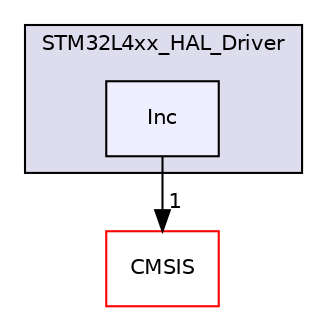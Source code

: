 digraph "Inc" {
  compound=true
  node [ fontsize="10", fontname="Helvetica"];
  edge [ labelfontsize="10", labelfontname="Helvetica"];
  subgraph clusterdir_8a47de0d9a7b537f24e8ff521c06cbd3 {
    graph [ bgcolor="#ddddee", pencolor="black", label="STM32L4xx_HAL_Driver" fontname="Helvetica", fontsize="10", URL="dir_8a47de0d9a7b537f24e8ff521c06cbd3.html"]
  dir_79464964bc38874f394d0a750525cdb3 [shape=box, label="Inc", style="filled", fillcolor="#eeeeff", pencolor="black", URL="dir_79464964bc38874f394d0a750525cdb3.html"];
  }
  dir_bd09ff09a9c7d83a4c030dbdaee94d76 [shape=box label="CMSIS" fillcolor="white" style="filled" color="red" URL="dir_bd09ff09a9c7d83a4c030dbdaee94d76.html"];
  dir_79464964bc38874f394d0a750525cdb3->dir_bd09ff09a9c7d83a4c030dbdaee94d76 [headlabel="1", labeldistance=1.5 headhref="dir_000028_000009.html"];
}
